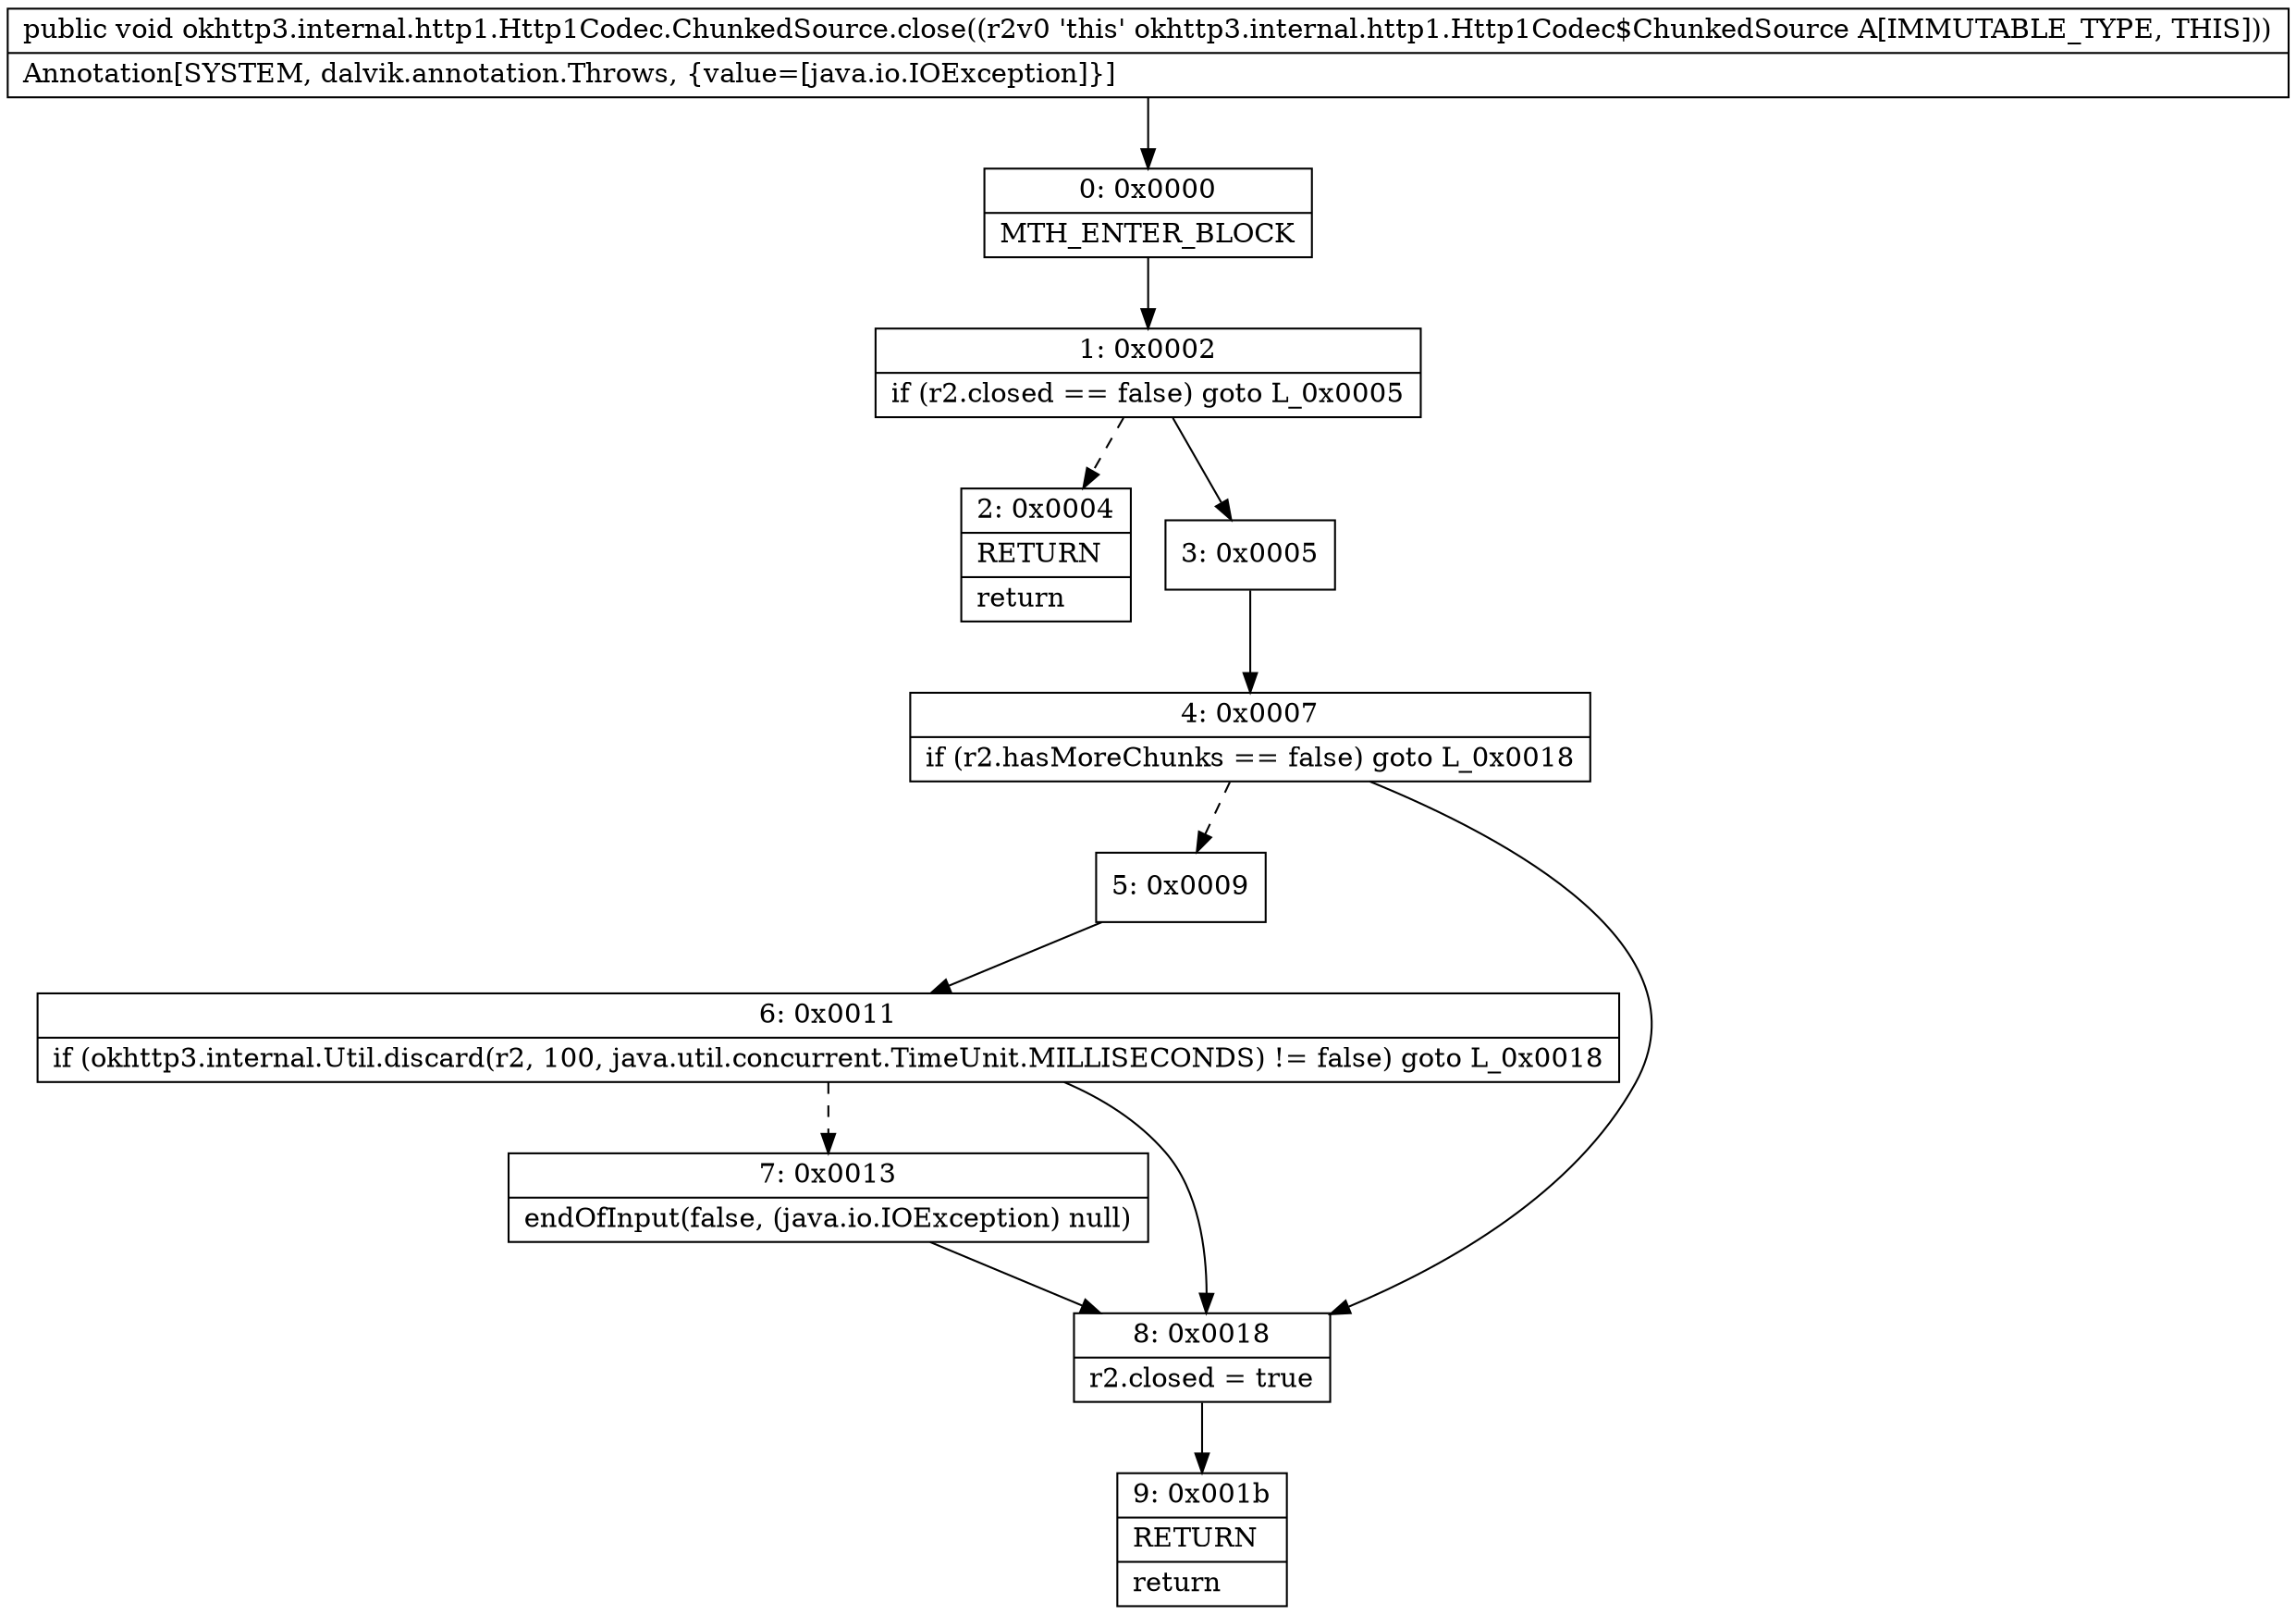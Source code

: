 digraph "CFG forokhttp3.internal.http1.Http1Codec.ChunkedSource.close()V" {
Node_0 [shape=record,label="{0\:\ 0x0000|MTH_ENTER_BLOCK\l}"];
Node_1 [shape=record,label="{1\:\ 0x0002|if (r2.closed == false) goto L_0x0005\l}"];
Node_2 [shape=record,label="{2\:\ 0x0004|RETURN\l|return\l}"];
Node_3 [shape=record,label="{3\:\ 0x0005}"];
Node_4 [shape=record,label="{4\:\ 0x0007|if (r2.hasMoreChunks == false) goto L_0x0018\l}"];
Node_5 [shape=record,label="{5\:\ 0x0009}"];
Node_6 [shape=record,label="{6\:\ 0x0011|if (okhttp3.internal.Util.discard(r2, 100, java.util.concurrent.TimeUnit.MILLISECONDS) != false) goto L_0x0018\l}"];
Node_7 [shape=record,label="{7\:\ 0x0013|endOfInput(false, (java.io.IOException) null)\l}"];
Node_8 [shape=record,label="{8\:\ 0x0018|r2.closed = true\l}"];
Node_9 [shape=record,label="{9\:\ 0x001b|RETURN\l|return\l}"];
MethodNode[shape=record,label="{public void okhttp3.internal.http1.Http1Codec.ChunkedSource.close((r2v0 'this' okhttp3.internal.http1.Http1Codec$ChunkedSource A[IMMUTABLE_TYPE, THIS]))  | Annotation[SYSTEM, dalvik.annotation.Throws, \{value=[java.io.IOException]\}]\l}"];
MethodNode -> Node_0;
Node_0 -> Node_1;
Node_1 -> Node_2[style=dashed];
Node_1 -> Node_3;
Node_3 -> Node_4;
Node_4 -> Node_5[style=dashed];
Node_4 -> Node_8;
Node_5 -> Node_6;
Node_6 -> Node_7[style=dashed];
Node_6 -> Node_8;
Node_7 -> Node_8;
Node_8 -> Node_9;
}

